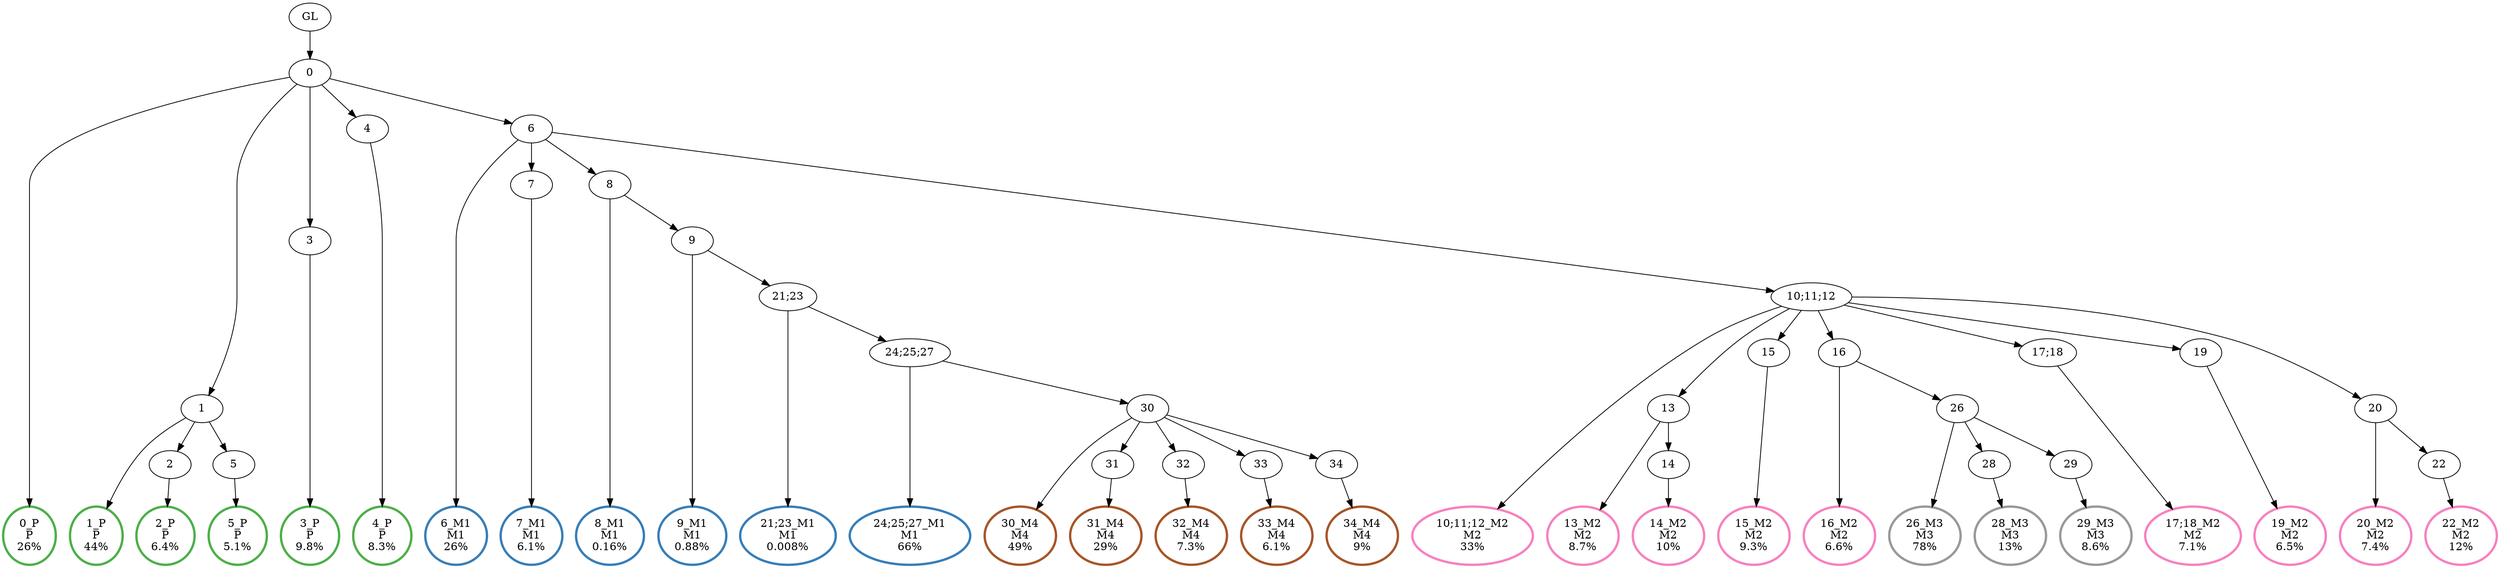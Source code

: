 digraph T {
	{
		rank=same
		56 [penwidth=3,colorscheme=set19,color=3,label="0_P\nP\n26%"]
		54 [penwidth=3,colorscheme=set19,color=3,label="1_P\nP\n44%"]
		52 [penwidth=3,colorscheme=set19,color=3,label="2_P\nP\n6.4%"]
		50 [penwidth=3,colorscheme=set19,color=3,label="5_P\nP\n5.1%"]
		48 [penwidth=3,colorscheme=set19,color=3,label="3_P\nP\n9.8%"]
		46 [penwidth=3,colorscheme=set19,color=3,label="4_P\nP\n8.3%"]
		44 [penwidth=3,colorscheme=set19,color=2,label="6_M1\nM1\n26%"]
		42 [penwidth=3,colorscheme=set19,color=2,label="7_M1\nM1\n6.1%"]
		40 [penwidth=3,colorscheme=set19,color=2,label="8_M1\nM1\n0.16%"]
		38 [penwidth=3,colorscheme=set19,color=2,label="9_M1\nM1\n0.88%"]
		36 [penwidth=3,colorscheme=set19,color=2,label="21;23_M1\nM1\n0.008%"]
		34 [penwidth=3,colorscheme=set19,color=2,label="24;25;27_M1\nM1\n66%"]
		32 [penwidth=3,colorscheme=set19,color=8,label="10;11;12_M2\nM2\n33%"]
		30 [penwidth=3,colorscheme=set19,color=8,label="13_M2\nM2\n8.7%"]
		28 [penwidth=3,colorscheme=set19,color=8,label="14_M2\nM2\n10%"]
		26 [penwidth=3,colorscheme=set19,color=8,label="15_M2\nM2\n9.3%"]
		24 [penwidth=3,colorscheme=set19,color=8,label="16_M2\nM2\n6.6%"]
		22 [penwidth=3,colorscheme=set19,color=8,label="17;18_M2\nM2\n7.1%"]
		20 [penwidth=3,colorscheme=set19,color=8,label="19_M2\nM2\n6.5%"]
		18 [penwidth=3,colorscheme=set19,color=8,label="20_M2\nM2\n7.4%"]
		16 [penwidth=3,colorscheme=set19,color=8,label="22_M2\nM2\n12%"]
		14 [penwidth=3,colorscheme=set19,color=9,label="26_M3\nM3\n78%"]
		12 [penwidth=3,colorscheme=set19,color=9,label="28_M3\nM3\n13%"]
		10 [penwidth=3,colorscheme=set19,color=9,label="29_M3\nM3\n8.6%"]
		8 [penwidth=3,colorscheme=set19,color=7,label="30_M4\nM4\n49%"]
		6 [penwidth=3,colorscheme=set19,color=7,label="31_M4\nM4\n29%"]
		4 [penwidth=3,colorscheme=set19,color=7,label="32_M4\nM4\n7.3%"]
		2 [penwidth=3,colorscheme=set19,color=7,label="33_M4\nM4\n6.1%"]
		0 [penwidth=3,colorscheme=set19,color=7,label="34_M4\nM4\n9%"]
	}
	58 [label="GL"]
	57 [label="0"]
	55 [label="1"]
	53 [label="2"]
	51 [label="5"]
	49 [label="3"]
	47 [label="4"]
	45 [label="6"]
	43 [label="7"]
	41 [label="8"]
	39 [label="9"]
	37 [label="21;23"]
	35 [label="24;25;27"]
	33 [label="10;11;12"]
	31 [label="13"]
	29 [label="14"]
	27 [label="15"]
	25 [label="16"]
	23 [label="17;18"]
	21 [label="19"]
	19 [label="20"]
	17 [label="22"]
	15 [label="26"]
	13 [label="28"]
	11 [label="29"]
	9 [label="30"]
	7 [label="31"]
	5 [label="32"]
	3 [label="33"]
	1 [label="34"]
	58 -> 57
	57 -> 56
	57 -> 55
	57 -> 49
	57 -> 47
	57 -> 45
	55 -> 54
	55 -> 53
	55 -> 51
	53 -> 52
	51 -> 50
	49 -> 48
	47 -> 46
	45 -> 44
	45 -> 43
	45 -> 41
	45 -> 33
	43 -> 42
	41 -> 40
	41 -> 39
	39 -> 38
	39 -> 37
	37 -> 36
	37 -> 35
	35 -> 34
	35 -> 9
	33 -> 32
	33 -> 31
	33 -> 27
	33 -> 25
	33 -> 23
	33 -> 21
	33 -> 19
	31 -> 30
	31 -> 29
	29 -> 28
	27 -> 26
	25 -> 24
	25 -> 15
	23 -> 22
	21 -> 20
	19 -> 18
	19 -> 17
	17 -> 16
	15 -> 14
	15 -> 13
	15 -> 11
	13 -> 12
	11 -> 10
	9 -> 8
	9 -> 7
	9 -> 5
	9 -> 3
	9 -> 1
	7 -> 6
	5 -> 4
	3 -> 2
	1 -> 0
}
